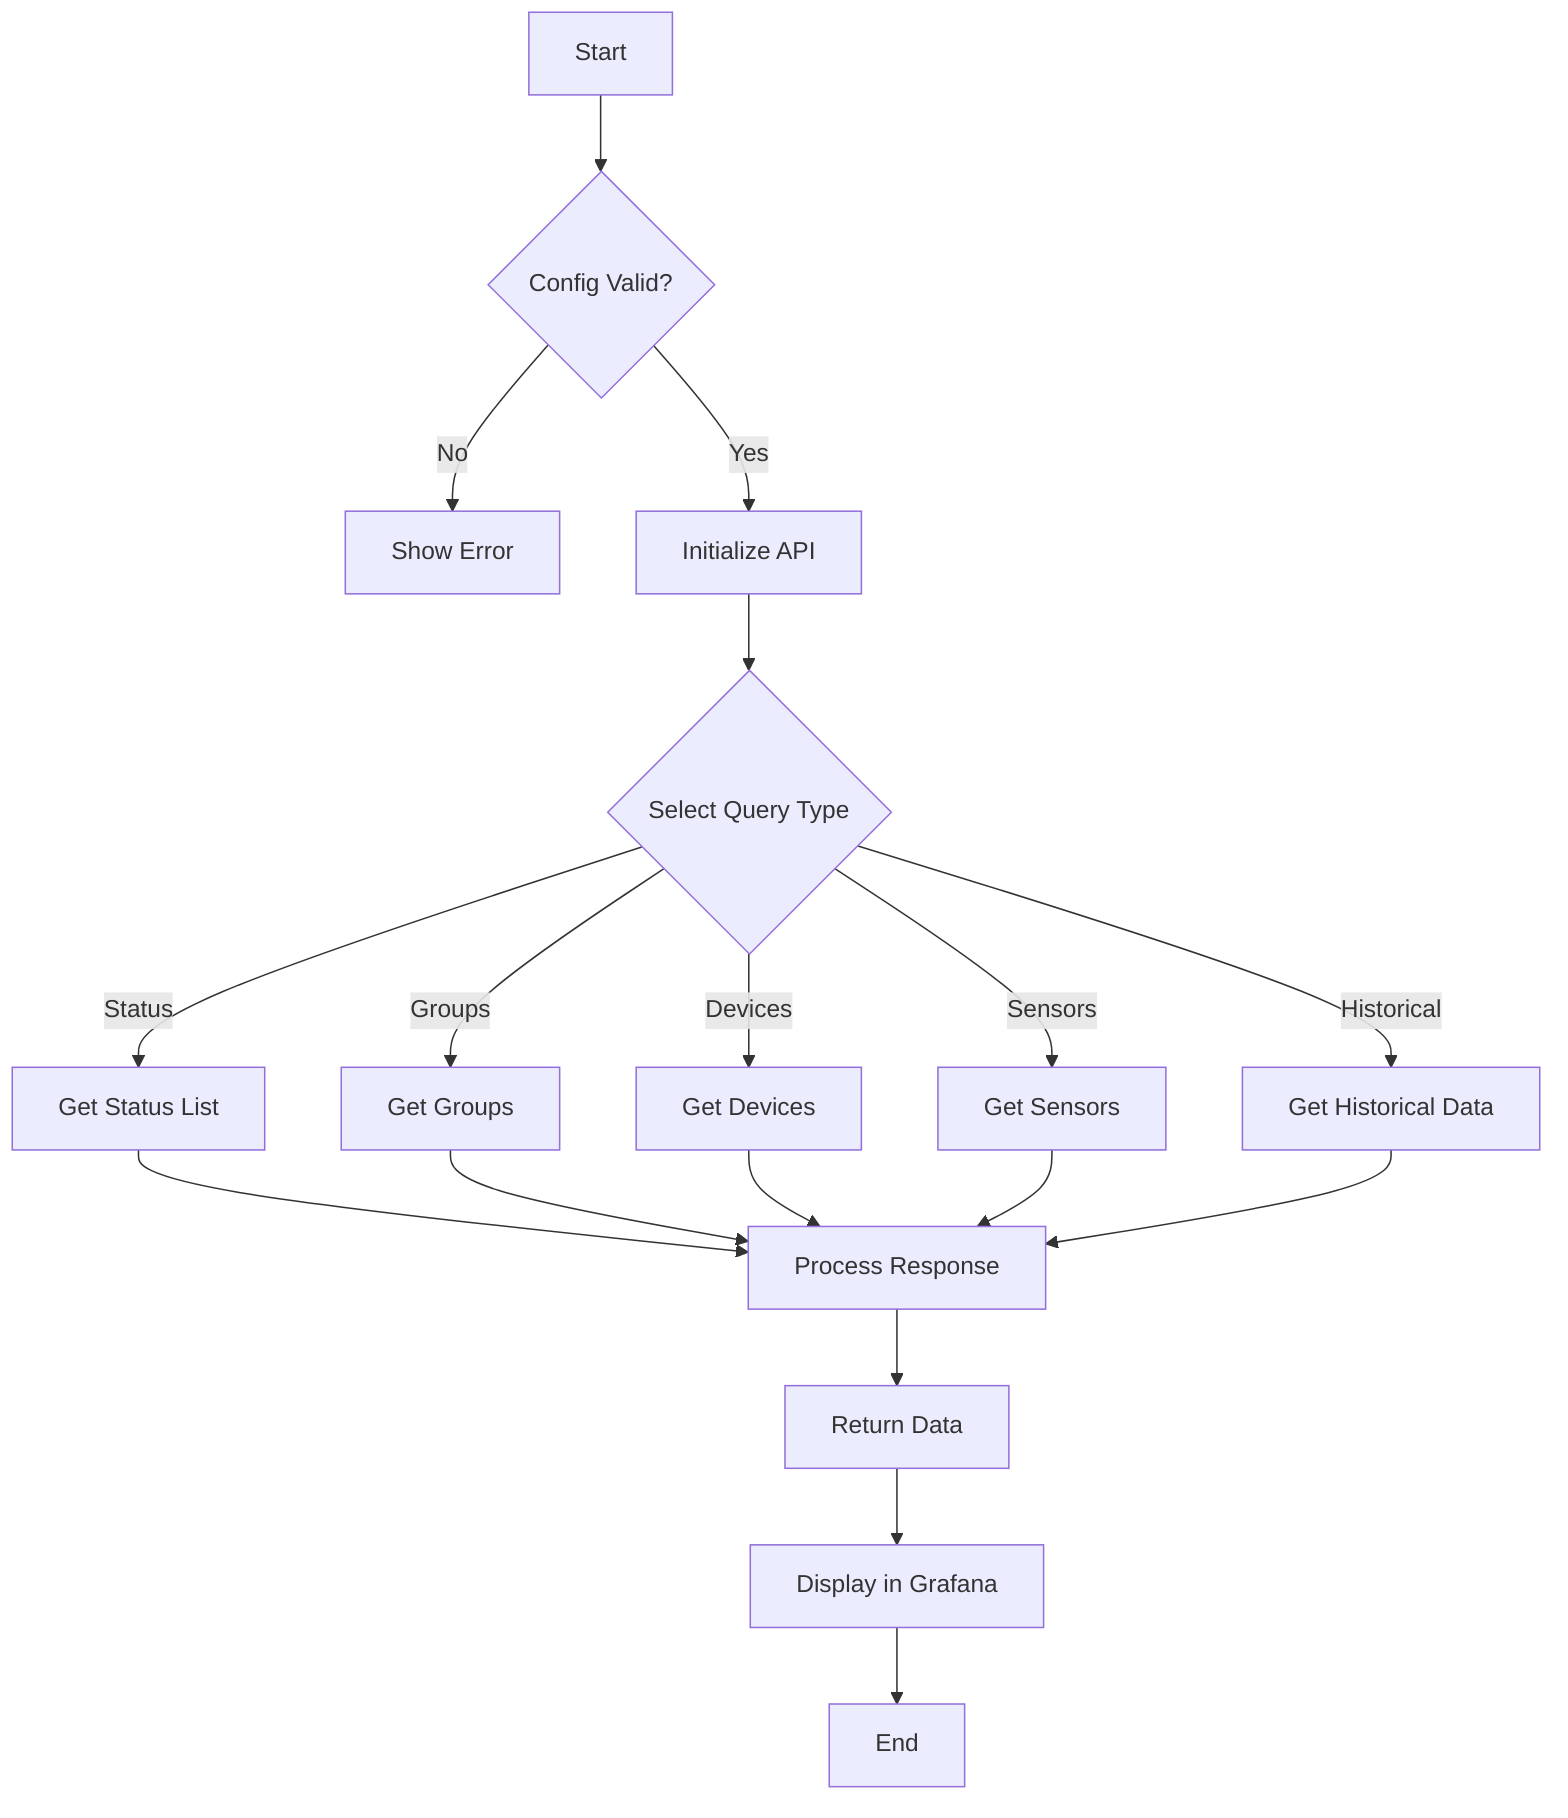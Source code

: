 flowchart TD
    A[Start] --> B{Config Valid?}
    B -->|No| C[Show Error]
    B -->|Yes| D[Initialize API]
    D --> E{Select Query Type}
    E -->|Status| F[Get Status List]
    E -->|Groups| G[Get Groups]
    E -->|Devices| H[Get Devices]
    E -->|Sensors| I[Get Sensors]
    E -->|Historical| J[Get Historical Data]
    F --> K[Process Response]
    G --> K
    H --> K
    I --> K
    J --> K
    K --> L[Return Data]
    L --> M[Display in Grafana]
    M --> N[End]